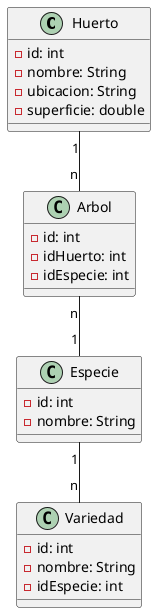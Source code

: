@startuml dd

class Huerto {
  - id: int
  - nombre: String
  - ubicacion: String
  - superficie: double
}

class Arbol {
  - id: int
  - idHuerto: int
  - idEspecie: int
}

class Especie {
  - id: int
  - nombre: String
}

class Variedad {
  - id: int
  - nombre: String
  - idEspecie: int
}

Huerto "1" -- "n" Arbol
Arbol "n" -- "1" Especie
Especie "1" -- "n" Variedad

@enduml

